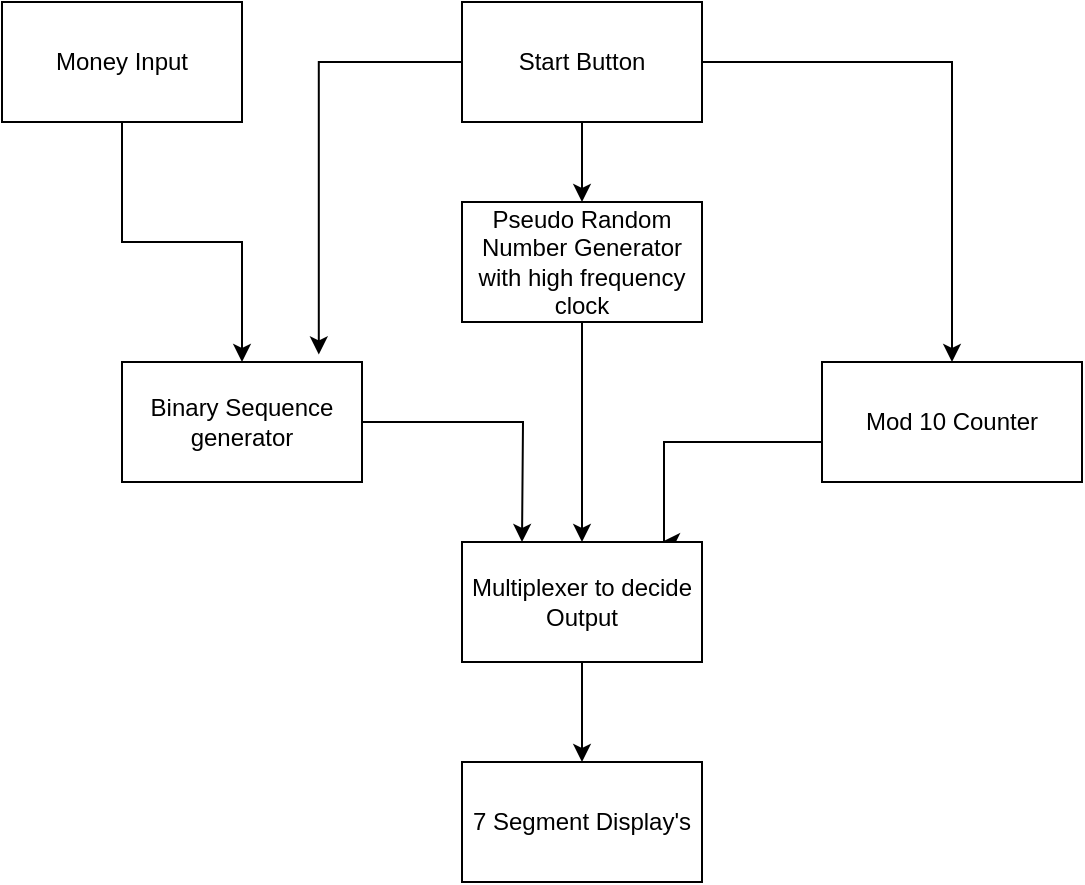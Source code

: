 <mxfile version="24.7.17">
  <diagram name="Page-1" id="52a04d89-c75d-2922-d76d-85b35f80e030">
    <mxGraphModel dx="1050" dy="603" grid="1" gridSize="10" guides="1" tooltips="1" connect="1" arrows="1" fold="1" page="1" pageScale="1" pageWidth="1100" pageHeight="850" background="none" math="0" shadow="0">
      <root>
        <mxCell id="0" />
        <mxCell id="1" parent="0" />
        <mxCell id="tMOTMlqAL_A3aNB570Pn-5" style="edgeStyle=orthogonalEdgeStyle;rounded=0;orthogonalLoop=1;jettySize=auto;html=1;exitX=0.5;exitY=1;exitDx=0;exitDy=0;" edge="1" parent="1" source="tMOTMlqAL_A3aNB570Pn-1" target="tMOTMlqAL_A3aNB570Pn-6">
          <mxGeometry relative="1" as="geometry">
            <mxPoint x="520" y="200" as="targetPoint" />
          </mxGeometry>
        </mxCell>
        <mxCell id="tMOTMlqAL_A3aNB570Pn-13" style="edgeStyle=orthogonalEdgeStyle;rounded=0;orthogonalLoop=1;jettySize=auto;html=1;entryX=0.82;entryY=-0.063;entryDx=0;entryDy=0;entryPerimeter=0;" edge="1" parent="1" source="tMOTMlqAL_A3aNB570Pn-1" target="tMOTMlqAL_A3aNB570Pn-11">
          <mxGeometry relative="1" as="geometry">
            <mxPoint x="394" y="200" as="targetPoint" />
          </mxGeometry>
        </mxCell>
        <mxCell id="tMOTMlqAL_A3aNB570Pn-14" style="edgeStyle=orthogonalEdgeStyle;rounded=0;orthogonalLoop=1;jettySize=auto;html=1;" edge="1" parent="1" source="tMOTMlqAL_A3aNB570Pn-1" target="tMOTMlqAL_A3aNB570Pn-15">
          <mxGeometry relative="1" as="geometry">
            <mxPoint x="680" y="210" as="targetPoint" />
          </mxGeometry>
        </mxCell>
        <mxCell id="tMOTMlqAL_A3aNB570Pn-1" value="Start Button" style="rounded=0;whiteSpace=wrap;html=1;" vertex="1" parent="1">
          <mxGeometry x="460" y="30" width="120" height="60" as="geometry" />
        </mxCell>
        <mxCell id="tMOTMlqAL_A3aNB570Pn-4" value="Money Input" style="rounded=0;whiteSpace=wrap;html=1;" vertex="1" parent="1">
          <mxGeometry x="230" y="30" width="120" height="60" as="geometry" />
        </mxCell>
        <mxCell id="tMOTMlqAL_A3aNB570Pn-7" style="edgeStyle=orthogonalEdgeStyle;rounded=0;orthogonalLoop=1;jettySize=auto;html=1;entryX=0.5;entryY=0;entryDx=0;entryDy=0;entryPerimeter=0;" edge="1" parent="1" source="tMOTMlqAL_A3aNB570Pn-6" target="tMOTMlqAL_A3aNB570Pn-18">
          <mxGeometry relative="1" as="geometry">
            <mxPoint x="520" y="290" as="targetPoint" />
          </mxGeometry>
        </mxCell>
        <mxCell id="tMOTMlqAL_A3aNB570Pn-6" value="Pseudo Random Number Generator with high frequency clock" style="rounded=0;whiteSpace=wrap;html=1;" vertex="1" parent="1">
          <mxGeometry x="460" y="130" width="120" height="60" as="geometry" />
        </mxCell>
        <mxCell id="tMOTMlqAL_A3aNB570Pn-9" value="7 Segment Display&#39;s" style="rounded=0;whiteSpace=wrap;html=1;" vertex="1" parent="1">
          <mxGeometry x="460" y="410" width="120" height="60" as="geometry" />
        </mxCell>
        <mxCell id="tMOTMlqAL_A3aNB570Pn-12" value="" style="edgeStyle=orthogonalEdgeStyle;rounded=0;orthogonalLoop=1;jettySize=auto;html=1;" edge="1" parent="1" source="tMOTMlqAL_A3aNB570Pn-4" target="tMOTMlqAL_A3aNB570Pn-11">
          <mxGeometry relative="1" as="geometry">
            <mxPoint x="290" y="270" as="targetPoint" />
            <mxPoint x="290" y="90" as="sourcePoint" />
          </mxGeometry>
        </mxCell>
        <mxCell id="tMOTMlqAL_A3aNB570Pn-16" style="edgeStyle=orthogonalEdgeStyle;rounded=0;orthogonalLoop=1;jettySize=auto;html=1;" edge="1" parent="1" source="tMOTMlqAL_A3aNB570Pn-11">
          <mxGeometry relative="1" as="geometry">
            <mxPoint x="490" y="300" as="targetPoint" />
          </mxGeometry>
        </mxCell>
        <mxCell id="tMOTMlqAL_A3aNB570Pn-11" value="Binary Sequence generator" style="rounded=0;whiteSpace=wrap;html=1;" vertex="1" parent="1">
          <mxGeometry x="290" y="210" width="120" height="60" as="geometry" />
        </mxCell>
        <mxCell id="tMOTMlqAL_A3aNB570Pn-17" style="edgeStyle=orthogonalEdgeStyle;rounded=0;orthogonalLoop=1;jettySize=auto;html=1;" edge="1" parent="1" source="tMOTMlqAL_A3aNB570Pn-15">
          <mxGeometry relative="1" as="geometry">
            <mxPoint x="560" y="300" as="targetPoint" />
            <Array as="points">
              <mxPoint x="561" y="250" />
            </Array>
          </mxGeometry>
        </mxCell>
        <mxCell id="tMOTMlqAL_A3aNB570Pn-15" value="Mod 10 Counter" style="rounded=0;whiteSpace=wrap;html=1;" vertex="1" parent="1">
          <mxGeometry x="640" y="210" width="130" height="60" as="geometry" />
        </mxCell>
        <mxCell id="tMOTMlqAL_A3aNB570Pn-20" style="edgeStyle=orthogonalEdgeStyle;rounded=0;orthogonalLoop=1;jettySize=auto;html=1;entryX=0.5;entryY=0;entryDx=0;entryDy=0;" edge="1" parent="1" source="tMOTMlqAL_A3aNB570Pn-18" target="tMOTMlqAL_A3aNB570Pn-9">
          <mxGeometry relative="1" as="geometry" />
        </mxCell>
        <mxCell id="tMOTMlqAL_A3aNB570Pn-18" value="Multiplexer to decide Output" style="rounded=0;whiteSpace=wrap;html=1;" vertex="1" parent="1">
          <mxGeometry x="460" y="300" width="120" height="60" as="geometry" />
        </mxCell>
      </root>
    </mxGraphModel>
  </diagram>
</mxfile>
